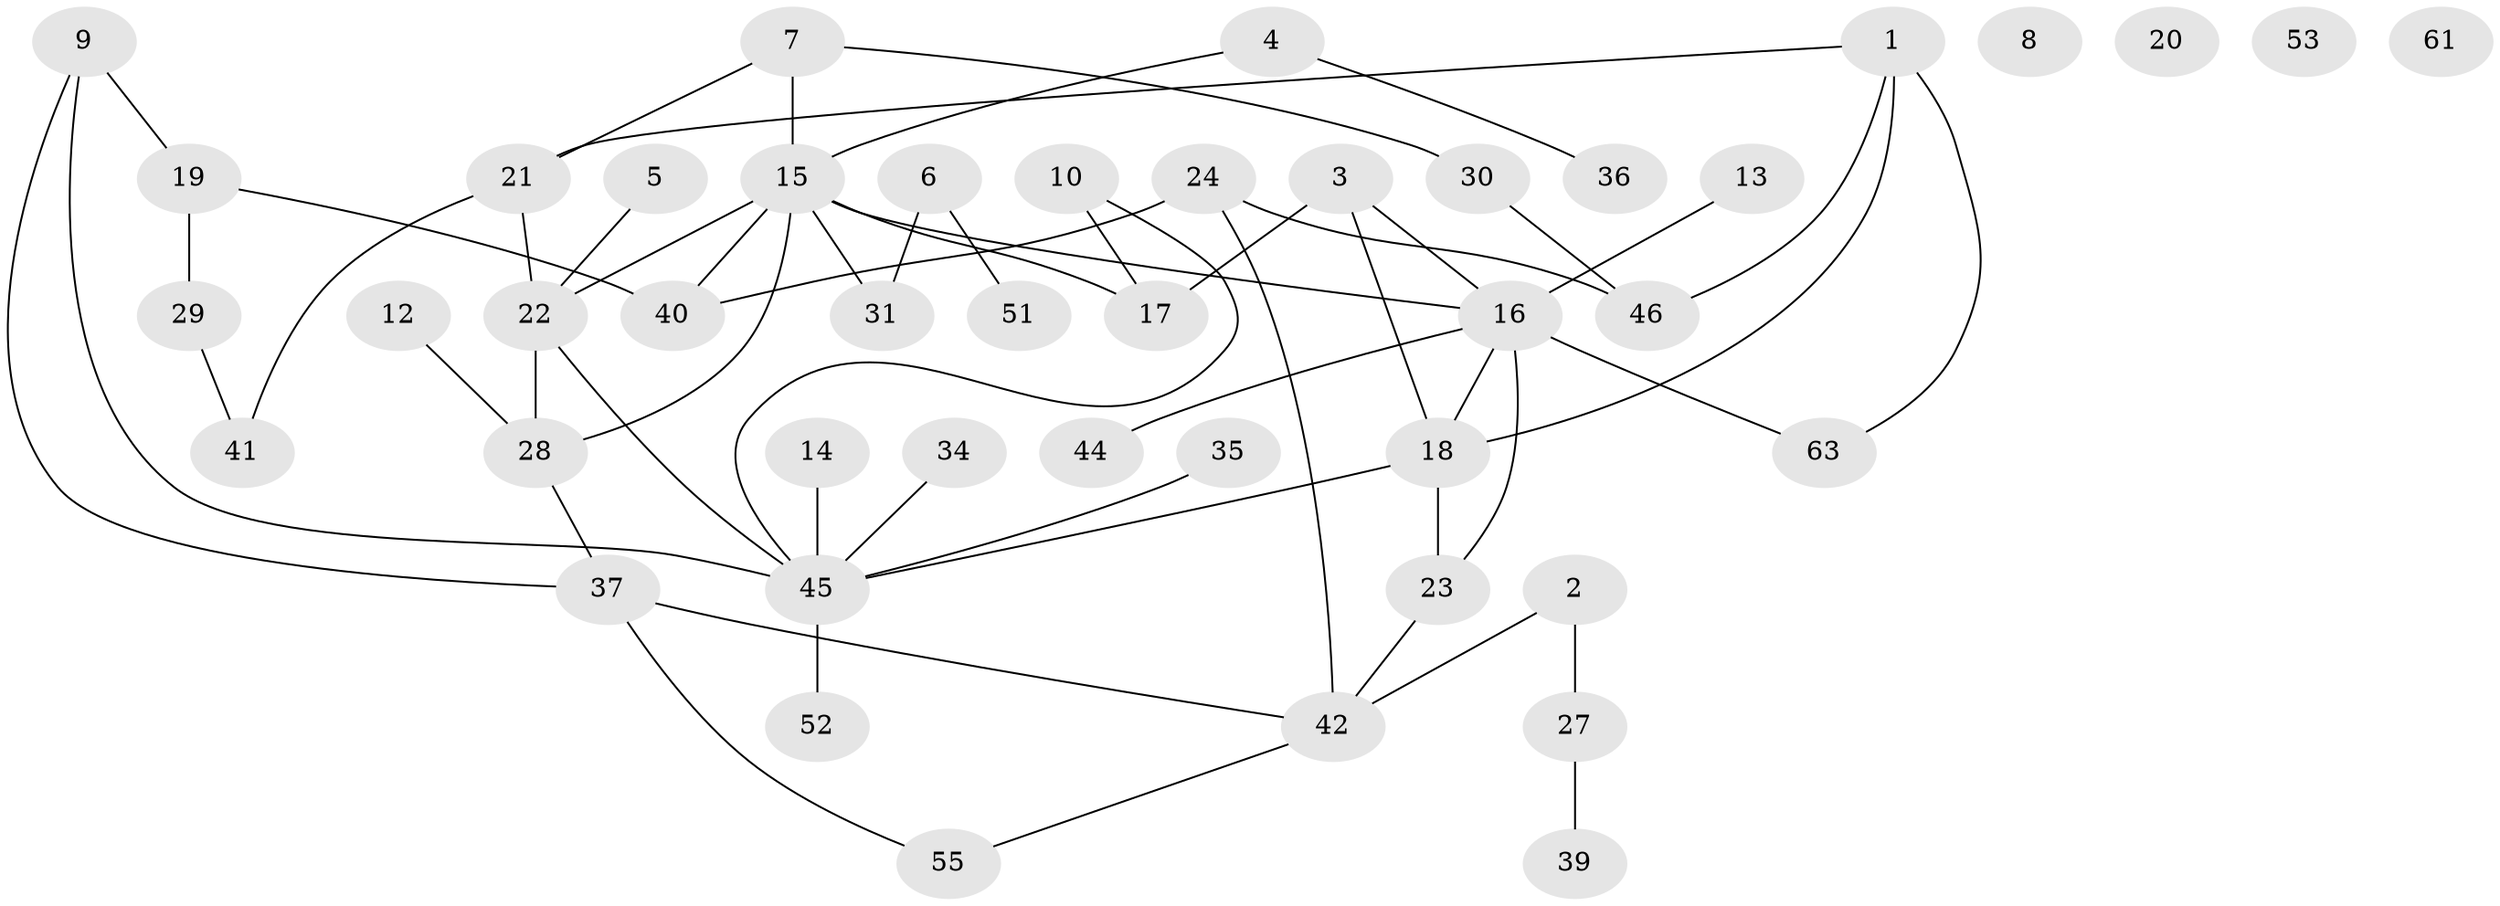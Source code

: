 // Generated by graph-tools (version 1.1) at 2025/23/03/03/25 07:23:25]
// undirected, 45 vertices, 57 edges
graph export_dot {
graph [start="1"]
  node [color=gray90,style=filled];
  1 [super="+50"];
  2 [super="+11"];
  3;
  4 [super="+65"];
  5;
  6 [super="+59"];
  7 [super="+25"];
  8;
  9 [super="+49"];
  10 [super="+62"];
  12;
  13;
  14;
  15 [super="+33"];
  16 [super="+43"];
  17 [super="+26"];
  18 [super="+64"];
  19;
  20;
  21;
  22 [super="+38"];
  23 [super="+32"];
  24;
  27;
  28 [super="+54"];
  29;
  30;
  31;
  34;
  35;
  36;
  37 [super="+48"];
  39;
  40 [super="+47"];
  41 [super="+57"];
  42;
  44;
  45 [super="+60"];
  46 [super="+56"];
  51;
  52;
  53;
  55 [super="+58"];
  61;
  63;
  1 -- 21;
  1 -- 46;
  1 -- 18;
  1 -- 63;
  2 -- 27;
  2 -- 42;
  3 -- 16;
  3 -- 17;
  3 -- 18;
  4 -- 36;
  4 -- 15;
  5 -- 22;
  6 -- 31;
  6 -- 51;
  7 -- 15;
  7 -- 21;
  7 -- 30;
  9 -- 19;
  9 -- 45;
  9 -- 37;
  10 -- 45;
  10 -- 17;
  12 -- 28;
  13 -- 16;
  14 -- 45;
  15 -- 17;
  15 -- 22;
  15 -- 31;
  15 -- 28;
  15 -- 40;
  15 -- 16;
  16 -- 18;
  16 -- 44;
  16 -- 63;
  16 -- 23;
  18 -- 23;
  18 -- 45;
  19 -- 29;
  19 -- 40;
  21 -- 22;
  21 -- 41;
  22 -- 28;
  22 -- 45;
  23 -- 42;
  24 -- 42;
  24 -- 46;
  24 -- 40;
  27 -- 39;
  28 -- 37;
  29 -- 41;
  30 -- 46;
  34 -- 45;
  35 -- 45;
  37 -- 42;
  37 -- 55;
  42 -- 55;
  45 -- 52;
}
